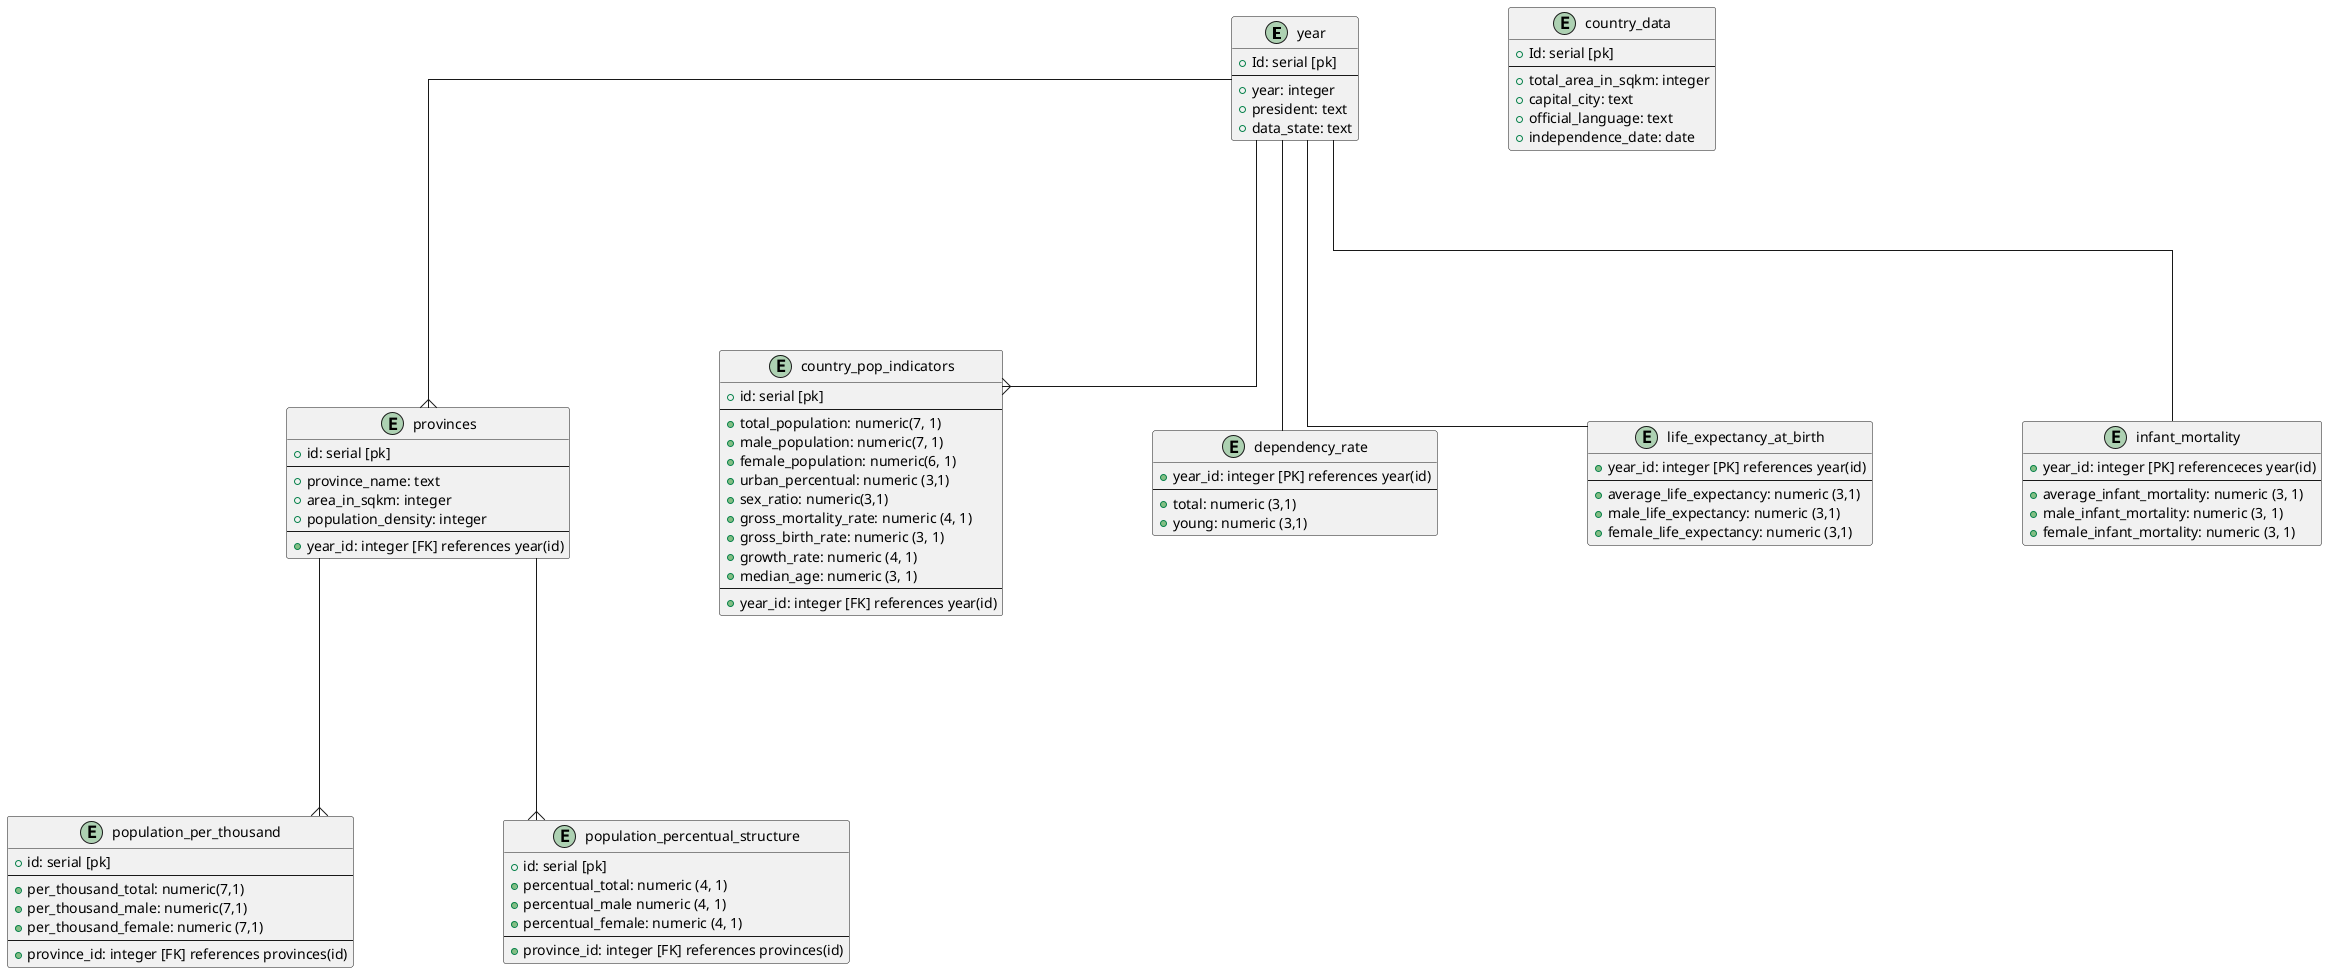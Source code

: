@startuml moz_database
skinparam {
    Nodesep 150
    Ranksep 200
    Linetype ortho
}

skinparam entity {
    BackgroundColor LightBlue
    FontSize 14
    ArrowThickness 1
}

entity year {
    + Id: serial [pk]
    --
    + year: integer
    + president: text
    + data_state: text
}

entity country_data {
    + Id: serial [pk]
    --
    + total_area_in_sqkm: integer
    + capital_city: text
    + official_language: text
    + independence_date: date
}

entity provinces {
   + id: serial [pk]
   --
   + province_name: text
   + area_in_sqkm: integer
   + population_density: integer
   --
   + year_id: integer [FK] references year(id)
}

entity population_per_thousand{
    + id: serial [pk]
    --
    + per_thousand_total: numeric(7,1)
    + per_thousand_male: numeric(7,1)
    + per_thousand_female: numeric (7,1)
    --
    + province_id: integer [FK] references provinces(id)
}

entity population_percentual_structure {
    + id: serial [pk]
    + percentual_total: numeric (4, 1)
    + percentual_male numeric (4, 1)
    + percentual_female: numeric (4, 1)
    --
    + province_id: integer [FK] references provinces(id)
}


entity country_pop_indicators {
    + id: serial [pk]
    --
    + total_population: numeric(7, 1)
    + male_population: numeric(7, 1)
    + female_population: numeric(6, 1)
    + urban_percentual: numeric (3,1)
    + sex_ratio: numeric(3,1)
    + gross_mortality_rate: numeric (4, 1)
    + gross_birth_rate: numeric (3, 1)
    + growth_rate: numeric (4, 1)
    + median_age: numeric (3, 1)
    --
    + year_id: integer [FK] references year(id)
}

entity dependency_rate {
    + year_id: integer [PK] references year(id)
    --
    + total: numeric (3,1)
    + young: numeric (3,1)
}

entity life_expectancy_at_birth {
    + year_id: integer [PK] references year(id)
    --
    + average_life_expectancy: numeric (3,1)
    + male_life_expectancy: numeric (3,1)
    + female_life_expectancy: numeric (3,1)
}

entity infant_mortality {
    + year_id: integer [PK] referenceces year(id)
    --
    + average_infant_mortality: numeric (3, 1)
    + male_infant_mortality: numeric (3, 1)
    + female_infant_mortality: numeric (3, 1) 
}

'relashionships:
year --{ provinces
provinces --{ population_per_thousand
provinces --{ population_percentual_structure
year -- life_expectancy_at_birth
year --{ country_pop_indicators
year -- dependency_rate
year -- infant_mortality

@enduml
